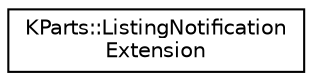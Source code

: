 digraph "Graphical Class Hierarchy"
{
  edge [fontname="Helvetica",fontsize="10",labelfontname="Helvetica",labelfontsize="10"];
  node [fontname="Helvetica",fontsize="10",shape=record];
  rankdir="LR";
  Node0 [label="KParts::ListingNotification\lExtension",height=0.2,width=0.4,color="black", fillcolor="white", style="filled",URL="$classKParts_1_1ListingNotificationExtension.html",tooltip="an extension for receiving listing change notification. "];
}
